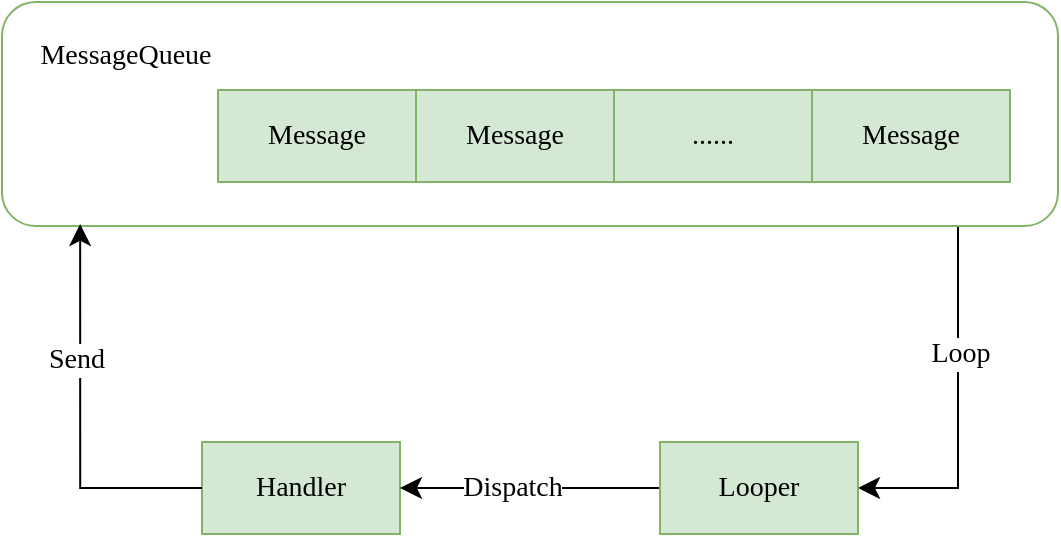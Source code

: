<mxfile version="26.2.5">
  <diagram name="第 1 页" id="i1dIJL7SF3CzbUqvMlKF">
    <mxGraphModel dx="1151" dy="1618" grid="0" gridSize="10" guides="1" tooltips="1" connect="1" arrows="1" fold="1" page="0" pageScale="1" pageWidth="827" pageHeight="1169" math="0" shadow="0">
      <root>
        <mxCell id="0" />
        <mxCell id="1" parent="0" />
        <mxCell id="d076ujBdIn5-ccDwfqf9-13" style="edgeStyle=orthogonalEdgeStyle;rounded=0;orthogonalLoop=1;jettySize=auto;html=1;entryX=1;entryY=0.5;entryDx=0;entryDy=0;startSize=8;endSize=8;" edge="1" parent="1" source="d076ujBdIn5-ccDwfqf9-5" target="d076ujBdIn5-ccDwfqf9-8">
          <mxGeometry relative="1" as="geometry">
            <Array as="points">
              <mxPoint x="265" y="-405" />
            </Array>
          </mxGeometry>
        </mxCell>
        <mxCell id="d076ujBdIn5-ccDwfqf9-14" value="&lt;font style=&quot;font-size: 14px;&quot;&gt;Loop&lt;/font&gt;" style="edgeLabel;html=1;align=center;verticalAlign=middle;resizable=0;points=[];fontFamily=Times New Roman;" vertex="1" connectable="0" parent="d076ujBdIn5-ccDwfqf9-13">
          <mxGeometry x="-0.293" y="1" relative="1" as="geometry">
            <mxPoint as="offset" />
          </mxGeometry>
        </mxCell>
        <mxCell id="d076ujBdIn5-ccDwfqf9-5" value="" style="rounded=1;whiteSpace=wrap;html=1;fontFamily=Times New Roman;fillColor=#FFFFFF;strokeColor=#82b366;" vertex="1" parent="1">
          <mxGeometry x="-213" y="-648" width="528" height="112" as="geometry" />
        </mxCell>
        <mxCell id="d076ujBdIn5-ccDwfqf9-1" value="Message" style="rounded=0;whiteSpace=wrap;html=1;fontFamily=Times New Roman;fillColor=#d5e8d4;strokeColor=#82b366;fontSize=14;" vertex="1" parent="1">
          <mxGeometry x="-105" y="-604" width="99" height="46" as="geometry" />
        </mxCell>
        <mxCell id="d076ujBdIn5-ccDwfqf9-2" value="Message" style="rounded=0;whiteSpace=wrap;html=1;fontFamily=Times New Roman;fillColor=#d5e8d4;strokeColor=#82b366;fontSize=14;" vertex="1" parent="1">
          <mxGeometry x="-6" y="-604" width="99" height="46" as="geometry" />
        </mxCell>
        <mxCell id="d076ujBdIn5-ccDwfqf9-3" value="......" style="rounded=0;whiteSpace=wrap;html=1;fontFamily=Times New Roman;fillColor=#d5e8d4;strokeColor=#82b366;fontSize=14;" vertex="1" parent="1">
          <mxGeometry x="93" y="-604" width="99" height="46" as="geometry" />
        </mxCell>
        <mxCell id="d076ujBdIn5-ccDwfqf9-4" value="Message" style="rounded=0;whiteSpace=wrap;html=1;fontFamily=Times New Roman;fillColor=#d5e8d4;strokeColor=#82b366;fontSize=14;" vertex="1" parent="1">
          <mxGeometry x="192" y="-604" width="99" height="46" as="geometry" />
        </mxCell>
        <mxCell id="d076ujBdIn5-ccDwfqf9-6" value="MessageQueue" style="text;html=1;align=center;verticalAlign=middle;whiteSpace=wrap;rounded=0;fontFamily=Times New Roman;fontSize=14;" vertex="1" parent="1">
          <mxGeometry x="-200" y="-639" width="98" height="35" as="geometry" />
        </mxCell>
        <mxCell id="d076ujBdIn5-ccDwfqf9-7" value="Handler" style="rounded=0;whiteSpace=wrap;html=1;fontFamily=Times New Roman;fillColor=#d5e8d4;strokeColor=#82b366;fontSize=14;" vertex="1" parent="1">
          <mxGeometry x="-113" y="-428" width="99" height="46" as="geometry" />
        </mxCell>
        <mxCell id="d076ujBdIn5-ccDwfqf9-15" style="edgeStyle=none;curved=1;rounded=0;orthogonalLoop=1;jettySize=auto;html=1;entryX=1;entryY=0.5;entryDx=0;entryDy=0;startSize=8;endSize=8;" edge="1" parent="1" source="d076ujBdIn5-ccDwfqf9-8" target="d076ujBdIn5-ccDwfqf9-7">
          <mxGeometry relative="1" as="geometry" />
        </mxCell>
        <mxCell id="d076ujBdIn5-ccDwfqf9-16" value="&lt;font style=&quot;font-size: 14px;&quot;&gt;Dispatch&lt;/font&gt;" style="edgeLabel;html=1;align=center;verticalAlign=middle;resizable=0;points=[];fontFamily=Times New Roman;" vertex="1" connectable="0" parent="d076ujBdIn5-ccDwfqf9-15">
          <mxGeometry x="0.139" relative="1" as="geometry">
            <mxPoint as="offset" />
          </mxGeometry>
        </mxCell>
        <mxCell id="d076ujBdIn5-ccDwfqf9-8" value="Looper" style="rounded=0;whiteSpace=wrap;html=1;fontFamily=Times New Roman;fillColor=#d5e8d4;strokeColor=#82b366;fontSize=14;" vertex="1" parent="1">
          <mxGeometry x="116" y="-428" width="99" height="46" as="geometry" />
        </mxCell>
        <mxCell id="d076ujBdIn5-ccDwfqf9-17" style="edgeStyle=orthogonalEdgeStyle;rounded=0;orthogonalLoop=1;jettySize=auto;html=1;entryX=0.074;entryY=0.991;entryDx=0;entryDy=0;entryPerimeter=0;startSize=8;endSize=8;" edge="1" parent="1" source="d076ujBdIn5-ccDwfqf9-7" target="d076ujBdIn5-ccDwfqf9-5">
          <mxGeometry relative="1" as="geometry">
            <Array as="points">
              <mxPoint x="-174" y="-405" />
            </Array>
          </mxGeometry>
        </mxCell>
        <mxCell id="d076ujBdIn5-ccDwfqf9-18" value="&lt;font style=&quot;font-size: 14px;&quot;&gt;Send&lt;/font&gt;" style="edgeLabel;html=1;align=center;verticalAlign=middle;resizable=0;points=[];fontFamily=Times New Roman;" vertex="1" connectable="0" parent="d076ujBdIn5-ccDwfqf9-17">
          <mxGeometry x="0.316" y="-3" relative="1" as="geometry">
            <mxPoint x="-5" y="2" as="offset" />
          </mxGeometry>
        </mxCell>
      </root>
    </mxGraphModel>
  </diagram>
</mxfile>
